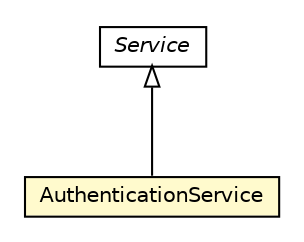 #!/usr/local/bin/dot
#
# Class diagram 
# Generated by UMLGraph version R5_6-24-gf6e263 (http://www.umlgraph.org/)
#

digraph G {
	edge [fontname="Helvetica",fontsize=10,labelfontname="Helvetica",labelfontsize=10];
	node [fontname="Helvetica",fontsize=10,shape=plaintext];
	nodesep=0.25;
	ranksep=0.5;
	// org.universAAL.ontology.security.AuthenticationService
	c69728 [label=<<table title="org.universAAL.ontology.security.AuthenticationService" border="0" cellborder="1" cellspacing="0" cellpadding="2" port="p" bgcolor="lemonChiffon" href="./AuthenticationService.html">
		<tr><td><table border="0" cellspacing="0" cellpadding="1">
<tr><td align="center" balign="center"> AuthenticationService </td></tr>
		</table></td></tr>
		</table>>, URL="./AuthenticationService.html", fontname="Helvetica", fontcolor="black", fontsize=10.0];
	//org.universAAL.ontology.security.AuthenticationService extends org.universAAL.middleware.service.owl.Service
	c69754:p -> c69728:p [dir=back,arrowtail=empty];
	// org.universAAL.middleware.service.owl.Service
	c69754 [label=<<table title="org.universAAL.middleware.service.owl.Service" border="0" cellborder="1" cellspacing="0" cellpadding="2" port="p" href="http://java.sun.com/j2se/1.4.2/docs/api/org/universAAL/middleware/service/owl/Service.html">
		<tr><td><table border="0" cellspacing="0" cellpadding="1">
<tr><td align="center" balign="center"><font face="Helvetica-Oblique"> Service </font></td></tr>
		</table></td></tr>
		</table>>, URL="http://java.sun.com/j2se/1.4.2/docs/api/org/universAAL/middleware/service/owl/Service.html", fontname="Helvetica", fontcolor="black", fontsize=10.0];
}

